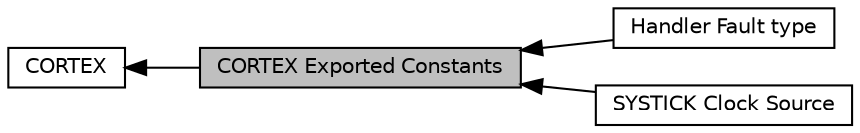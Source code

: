 digraph "CORTEX Exported Constants"
{
  edge [fontname="Helvetica",fontsize="10",labelfontname="Helvetica",labelfontsize="10"];
  node [fontname="Helvetica",fontsize="10",shape=box];
  rankdir=LR;
  Node1 [label="CORTEX Exported Constants",height=0.2,width=0.4,color="black", fillcolor="grey75", style="filled", fontcolor="black",tooltip=" "];
  Node4 [label="Handler Fault type",height=0.2,width=0.4,color="black", fillcolor="white", style="filled",URL="$group___c_o_r_t_e_x___l_l___e_c___f_a_u_l_t.html",tooltip=" "];
  Node3 [label="SYSTICK Clock Source",height=0.2,width=0.4,color="black", fillcolor="white", style="filled",URL="$group___c_o_r_t_e_x___l_l___e_c___c_l_k_s_o_u_r_c_e___h_c_l_k.html",tooltip=" "];
  Node2 [label="CORTEX",height=0.2,width=0.4,color="black", fillcolor="white", style="filled",URL="$group___c_o_r_t_e_x___l_l.html",tooltip=" "];
  Node2->Node1 [shape=plaintext, dir="back", style="solid"];
  Node1->Node3 [shape=plaintext, dir="back", style="solid"];
  Node1->Node4 [shape=plaintext, dir="back", style="solid"];
}
